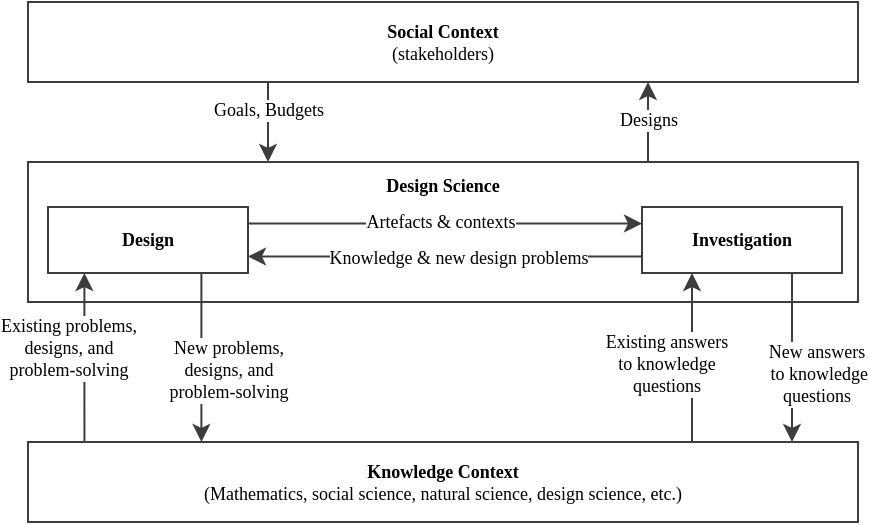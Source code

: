 <mxfile version="18.2.0" type="device"><diagram id="ISk7so1nb0G2nVxttf2-" name="Page-1"><mxGraphModel dx="940" dy="555" grid="1" gridSize="10" guides="1" tooltips="1" connect="1" arrows="1" fold="1" page="1" pageScale="1" pageWidth="827" pageHeight="1169" math="0" shadow="0"><root><mxCell id="0"/><mxCell id="1" parent="0"/><mxCell id="MLe_zzP0g1Dnb39QRD6z-3" value="" style="edgeStyle=orthogonalEdgeStyle;rounded=0;orthogonalLoop=1;jettySize=auto;html=1;fontFamily=Palatino;fontSize=9;strokeColor=#3D3D3D;" parent="1" source="MLe_zzP0g1Dnb39QRD6z-2" target="MLe_zzP0g1Dnb39QRD6z-1" edge="1"><mxGeometry relative="1" as="geometry"><Array as="points"><mxPoint x="520" y="160"/><mxPoint x="520" y="160"/></Array></mxGeometry></mxCell><mxCell id="MLe_zzP0g1Dnb39QRD6z-6" value="Designs" style="edgeLabel;html=1;align=center;verticalAlign=middle;resizable=0;points=[];fontFamily=Palatino;fontSize=9;" parent="MLe_zzP0g1Dnb39QRD6z-3" vertex="1" connectable="0"><mxGeometry x="-0.364" relative="1" as="geometry"><mxPoint y="-9" as="offset"/></mxGeometry></mxCell><mxCell id="MLe_zzP0g1Dnb39QRD6z-1" value="&lt;b&gt;Social Context &lt;br style=&quot;font-size: 9px;&quot;&gt;&lt;/b&gt;(stakeholders)" style="rounded=0;whiteSpace=wrap;html=1;strokeWidth=1;strokeColor=#3D3D3D;fontFamily=Palatino;fontSize=9;" parent="1" vertex="1"><mxGeometry x="210" y="90" width="415" height="40" as="geometry"/></mxCell><mxCell id="MLe_zzP0g1Dnb39QRD6z-5" value="" style="edgeStyle=orthogonalEdgeStyle;rounded=0;orthogonalLoop=1;jettySize=auto;html=1;fontFamily=Palatino;fontSize=9;strokeColor=#3D3D3D;" parent="1" source="MLe_zzP0g1Dnb39QRD6z-1" target="MLe_zzP0g1Dnb39QRD6z-2" edge="1"><mxGeometry relative="1" as="geometry"><Array as="points"><mxPoint x="330" y="140"/><mxPoint x="330" y="140"/></Array></mxGeometry></mxCell><mxCell id="MLe_zzP0g1Dnb39QRD6z-7" value="Goals, Budgets" style="edgeLabel;html=1;align=center;verticalAlign=middle;resizable=0;points=[];fontFamily=Palatino;fontSize=9;" parent="MLe_zzP0g1Dnb39QRD6z-5" vertex="1" connectable="0"><mxGeometry x="0.321" relative="1" as="geometry"><mxPoint y="-13" as="offset"/></mxGeometry></mxCell><mxCell id="MLe_zzP0g1Dnb39QRD6z-2" value="&lt;b&gt;Design Science&lt;/b&gt;" style="rounded=0;whiteSpace=wrap;html=1;strokeWidth=1;verticalAlign=top;strokeColor=#3D3D3D;fontFamily=Palatino;fontSize=9;" parent="1" vertex="1"><mxGeometry x="210" y="170" width="415" height="70" as="geometry"/></mxCell><mxCell id="MLe_zzP0g1Dnb39QRD6z-10" style="edgeStyle=orthogonalEdgeStyle;rounded=0;orthogonalLoop=1;jettySize=auto;html=1;entryX=0;entryY=0.25;entryDx=0;entryDy=0;exitX=1;exitY=0.25;exitDx=0;exitDy=0;fontFamily=Palatino;fontSize=9;strokeColor=#3D3D3D;" parent="1" source="MLe_zzP0g1Dnb39QRD6z-8" target="MLe_zzP0g1Dnb39QRD6z-11" edge="1"><mxGeometry relative="1" as="geometry"><mxPoint x="414" y="200" as="targetPoint"/></mxGeometry></mxCell><mxCell id="MLe_zzP0g1Dnb39QRD6z-13" value="Artefacts &amp;amp; contexts" style="edgeLabel;html=1;align=center;verticalAlign=middle;resizable=0;points=[];fontFamily=Palatino;fontSize=9;" parent="MLe_zzP0g1Dnb39QRD6z-10" vertex="1" connectable="0"><mxGeometry x="-0.132" y="-1" relative="1" as="geometry"><mxPoint x="10" y="-2" as="offset"/></mxGeometry></mxCell><mxCell id="MLe_zzP0g1Dnb39QRD6z-12" style="edgeStyle=orthogonalEdgeStyle;rounded=0;orthogonalLoop=1;jettySize=auto;html=1;exitX=0;exitY=0.75;exitDx=0;exitDy=0;fontFamily=Palatino;entryX=1;entryY=0.75;entryDx=0;entryDy=0;fontSize=9;strokeColor=#3D3D3D;" parent="1" source="MLe_zzP0g1Dnb39QRD6z-11" target="MLe_zzP0g1Dnb39QRD6z-8" edge="1"><mxGeometry relative="1" as="geometry"/></mxCell><mxCell id="MLe_zzP0g1Dnb39QRD6z-14" value="Knowledge &amp;amp; new design problems" style="edgeLabel;html=1;align=center;verticalAlign=middle;resizable=0;points=[];fontFamily=Palatino;fontSize=9;" parent="MLe_zzP0g1Dnb39QRD6z-12" vertex="1" connectable="0"><mxGeometry x="-0.189" relative="1" as="geometry"><mxPoint x="-12" as="offset"/></mxGeometry></mxCell><mxCell id="MLe_zzP0g1Dnb39QRD6z-20" style="edgeStyle=orthogonalEdgeStyle;rounded=0;orthogonalLoop=1;jettySize=auto;html=1;entryX=0.209;entryY=0;entryDx=0;entryDy=0;entryPerimeter=0;fontFamily=Palatino;fontSize=9;strokeColor=#3D3D3D;" parent="1" source="MLe_zzP0g1Dnb39QRD6z-8" target="MLe_zzP0g1Dnb39QRD6z-16" edge="1"><mxGeometry relative="1" as="geometry"><Array as="points"><mxPoint x="297" y="310"/></Array></mxGeometry></mxCell><mxCell id="MLe_zzP0g1Dnb39QRD6z-23" value="New problems, &lt;br style=&quot;font-size: 9px;&quot;&gt;designs, and &lt;br style=&quot;font-size: 9px;&quot;&gt;problem-solving" style="edgeLabel;html=1;align=center;verticalAlign=middle;resizable=0;points=[];fontFamily=Palatino;fontSize=9;" parent="MLe_zzP0g1Dnb39QRD6z-20" vertex="1" connectable="0"><mxGeometry x="-0.223" y="-2" relative="1" as="geometry"><mxPoint x="15" y="15" as="offset"/></mxGeometry></mxCell><mxCell id="MLe_zzP0g1Dnb39QRD6z-21" style="edgeStyle=orthogonalEdgeStyle;rounded=0;orthogonalLoop=1;jettySize=auto;html=1;exitX=0.068;exitY=-0.01;exitDx=0;exitDy=0;exitPerimeter=0;fontFamily=Palatino;fontSize=9;strokeColor=#3D3D3D;" parent="1" source="MLe_zzP0g1Dnb39QRD6z-16" target="MLe_zzP0g1Dnb39QRD6z-8" edge="1"><mxGeometry relative="1" as="geometry"><Array as="points"><mxPoint x="238" y="260"/><mxPoint x="238" y="260"/></Array></mxGeometry></mxCell><mxCell id="MLe_zzP0g1Dnb39QRD6z-22" value="Existing problems, &lt;br style=&quot;font-size: 9px;&quot;&gt;designs, and &lt;br style=&quot;font-size: 9px;&quot;&gt;problem-solving" style="edgeLabel;html=1;align=center;verticalAlign=middle;resizable=0;points=[];fontFamily=Palatino;fontSize=9;" parent="MLe_zzP0g1Dnb39QRD6z-21" vertex="1" connectable="0"><mxGeometry x="0.249" y="2" relative="1" as="geometry"><mxPoint x="-6" y="6" as="offset"/></mxGeometry></mxCell><mxCell id="MLe_zzP0g1Dnb39QRD6z-8" value="Design" style="rounded=0;whiteSpace=wrap;html=1;strokeWidth=1;fontFamily=Palatino;fontSize=9;fontStyle=1;strokeColor=#3D3D3D;" parent="1" vertex="1"><mxGeometry x="220" y="192.5" width="100" height="33" as="geometry"/></mxCell><mxCell id="MLe_zzP0g1Dnb39QRD6z-11" value="Investigation" style="rounded=0;whiteSpace=wrap;html=1;strokeWidth=1;fontFamily=Palatino;fontSize=9;fontStyle=1;strokeColor=#3D3D3D;" parent="1" vertex="1"><mxGeometry x="517" y="192.5" width="100" height="33" as="geometry"/></mxCell><mxCell id="MLe_zzP0g1Dnb39QRD6z-17" style="edgeStyle=orthogonalEdgeStyle;rounded=0;orthogonalLoop=1;jettySize=auto;html=1;exitX=0.75;exitY=1;exitDx=0;exitDy=0;fontFamily=Palatino;fontSize=9;strokeColor=#3D3D3D;" parent="1" source="MLe_zzP0g1Dnb39QRD6z-11" target="MLe_zzP0g1Dnb39QRD6z-16" edge="1"><mxGeometry relative="1" as="geometry"><Array as="points"><mxPoint x="605" y="310"/><mxPoint x="605" y="310"/></Array></mxGeometry></mxCell><mxCell id="MLe_zzP0g1Dnb39QRD6z-25" value="New answers&lt;br style=&quot;font-size: 9px;&quot;&gt;&amp;nbsp;to knowledge &lt;br style=&quot;font-size: 9px;&quot;&gt;questions" style="edgeLabel;html=1;align=center;verticalAlign=middle;resizable=0;points=[];fontFamily=Palatino;fontSize=9;" parent="MLe_zzP0g1Dnb39QRD6z-17" vertex="1" connectable="0"><mxGeometry x="0.197" y="-2" relative="1" as="geometry"><mxPoint x="14" as="offset"/></mxGeometry></mxCell><mxCell id="MLe_zzP0g1Dnb39QRD6z-19" style="edgeStyle=orthogonalEdgeStyle;rounded=0;orthogonalLoop=1;jettySize=auto;html=1;entryX=0.25;entryY=1;entryDx=0;entryDy=0;fontFamily=Palatino;fontSize=9;strokeColor=#3D3D3D;" parent="1" source="MLe_zzP0g1Dnb39QRD6z-16" target="MLe_zzP0g1Dnb39QRD6z-11" edge="1"><mxGeometry relative="1" as="geometry"><Array as="points"><mxPoint x="542" y="250"/><mxPoint x="542" y="250"/></Array></mxGeometry></mxCell><mxCell id="MLe_zzP0g1Dnb39QRD6z-24" value="Existing answers &lt;br style=&quot;font-size: 9px;&quot;&gt;to knowledge &lt;br style=&quot;font-size: 9px;&quot;&gt;questions" style="edgeLabel;html=1;align=center;verticalAlign=middle;resizable=0;points=[];fontFamily=Palatino;fontSize=9;" parent="MLe_zzP0g1Dnb39QRD6z-19" vertex="1" connectable="0"><mxGeometry x="0.198" y="-1" relative="1" as="geometry"><mxPoint x="-14" y="11" as="offset"/></mxGeometry></mxCell><mxCell id="MLe_zzP0g1Dnb39QRD6z-16" value="&lt;b&gt;Knowledge Context&lt;/b&gt;&lt;br style=&quot;font-size: 9px;&quot;&gt;(Mathematics, social science, natural science, design science, etc.)" style="rounded=0;whiteSpace=wrap;html=1;strokeWidth=1;strokeColor=#3D3D3D;fontFamily=Palatino;fontSize=9;" parent="1" vertex="1"><mxGeometry x="210" y="310" width="415" height="40" as="geometry"/></mxCell></root></mxGraphModel></diagram></mxfile>